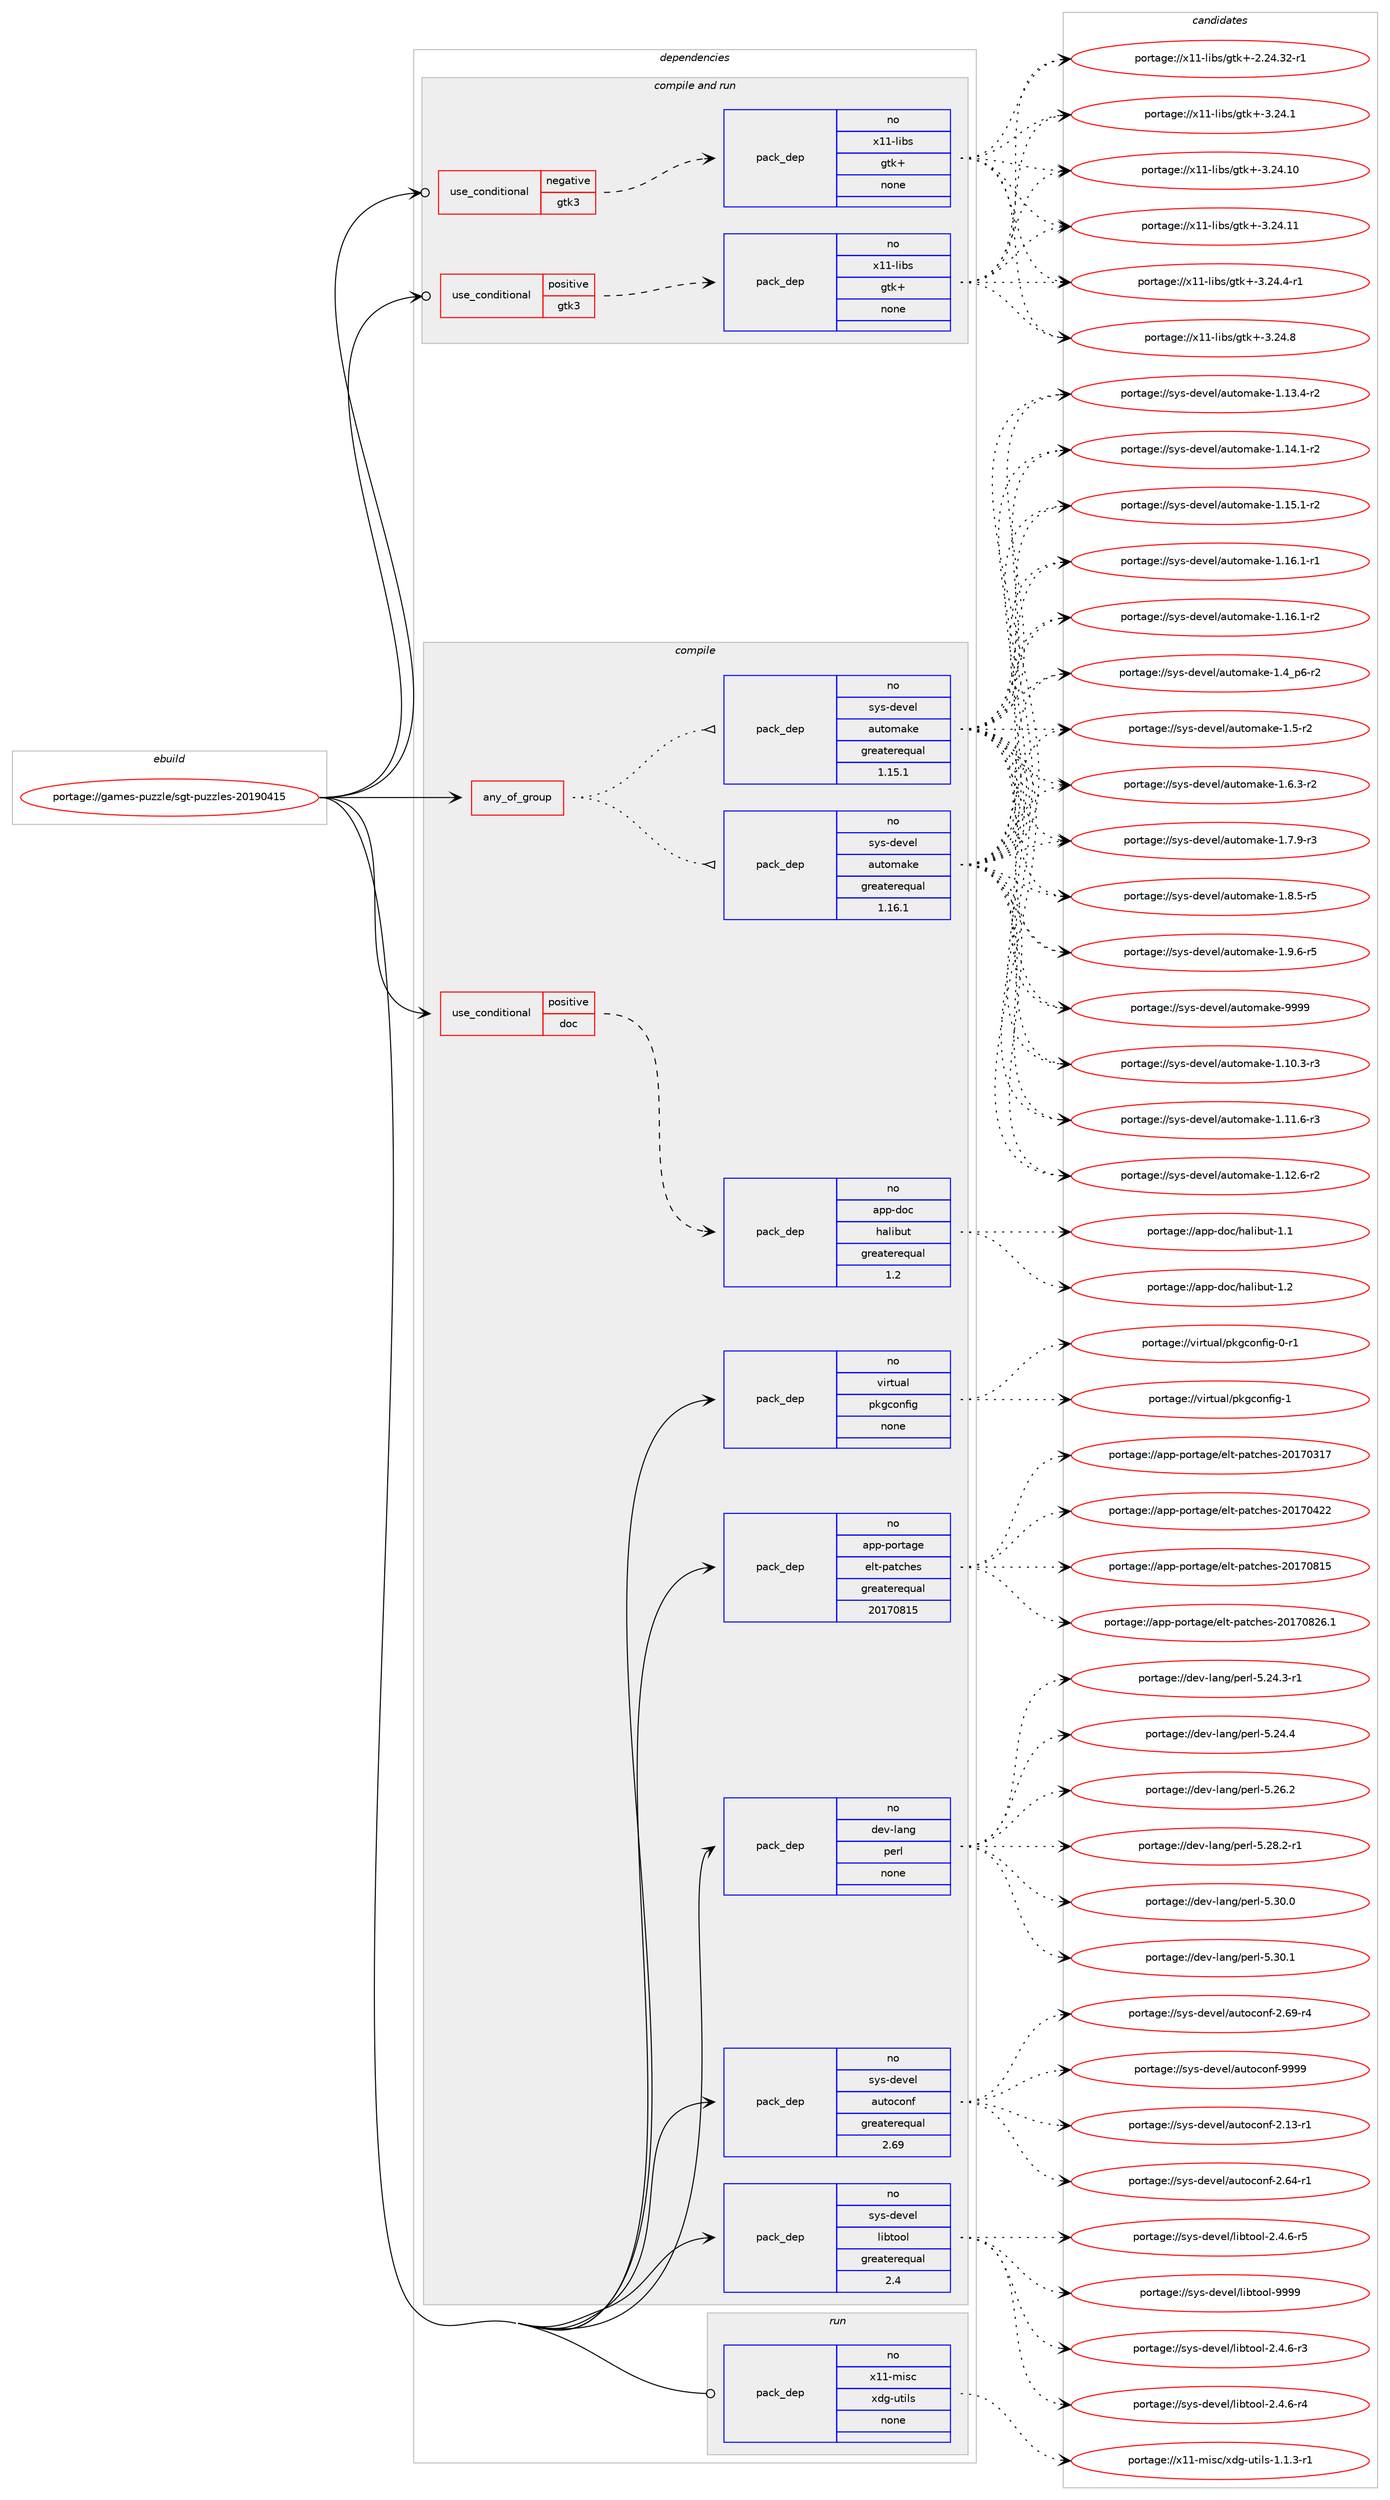digraph prolog {

# *************
# Graph options
# *************

newrank=true;
concentrate=true;
compound=true;
graph [rankdir=LR,fontname=Helvetica,fontsize=10,ranksep=1.5];#, ranksep=2.5, nodesep=0.2];
edge  [arrowhead=vee];
node  [fontname=Helvetica,fontsize=10];

# **********
# The ebuild
# **********

subgraph cluster_leftcol {
color=gray;
rank=same;
label=<<i>ebuild</i>>;
id [label="portage://games-puzzle/sgt-puzzles-20190415", color=red, width=4, href="../games-puzzle/sgt-puzzles-20190415.svg"];
}

# ****************
# The dependencies
# ****************

subgraph cluster_midcol {
color=gray;
label=<<i>dependencies</i>>;
subgraph cluster_compile {
fillcolor="#eeeeee";
style=filled;
label=<<i>compile</i>>;
subgraph any3933 {
dependency274993 [label=<<TABLE BORDER="0" CELLBORDER="1" CELLSPACING="0" CELLPADDING="4"><TR><TD CELLPADDING="10">any_of_group</TD></TR></TABLE>>, shape=none, color=red];subgraph pack197472 {
dependency274994 [label=<<TABLE BORDER="0" CELLBORDER="1" CELLSPACING="0" CELLPADDING="4" WIDTH="220"><TR><TD ROWSPAN="6" CELLPADDING="30">pack_dep</TD></TR><TR><TD WIDTH="110">no</TD></TR><TR><TD>sys-devel</TD></TR><TR><TD>automake</TD></TR><TR><TD>greaterequal</TD></TR><TR><TD>1.16.1</TD></TR></TABLE>>, shape=none, color=blue];
}
dependency274993:e -> dependency274994:w [weight=20,style="dotted",arrowhead="oinv"];
subgraph pack197473 {
dependency274995 [label=<<TABLE BORDER="0" CELLBORDER="1" CELLSPACING="0" CELLPADDING="4" WIDTH="220"><TR><TD ROWSPAN="6" CELLPADDING="30">pack_dep</TD></TR><TR><TD WIDTH="110">no</TD></TR><TR><TD>sys-devel</TD></TR><TR><TD>automake</TD></TR><TR><TD>greaterequal</TD></TR><TR><TD>1.15.1</TD></TR></TABLE>>, shape=none, color=blue];
}
dependency274993:e -> dependency274995:w [weight=20,style="dotted",arrowhead="oinv"];
}
id:e -> dependency274993:w [weight=20,style="solid",arrowhead="vee"];
subgraph cond73514 {
dependency274996 [label=<<TABLE BORDER="0" CELLBORDER="1" CELLSPACING="0" CELLPADDING="4"><TR><TD ROWSPAN="3" CELLPADDING="10">use_conditional</TD></TR><TR><TD>positive</TD></TR><TR><TD>doc</TD></TR></TABLE>>, shape=none, color=red];
subgraph pack197474 {
dependency274997 [label=<<TABLE BORDER="0" CELLBORDER="1" CELLSPACING="0" CELLPADDING="4" WIDTH="220"><TR><TD ROWSPAN="6" CELLPADDING="30">pack_dep</TD></TR><TR><TD WIDTH="110">no</TD></TR><TR><TD>app-doc</TD></TR><TR><TD>halibut</TD></TR><TR><TD>greaterequal</TD></TR><TR><TD>1.2</TD></TR></TABLE>>, shape=none, color=blue];
}
dependency274996:e -> dependency274997:w [weight=20,style="dashed",arrowhead="vee"];
}
id:e -> dependency274996:w [weight=20,style="solid",arrowhead="vee"];
subgraph pack197475 {
dependency274998 [label=<<TABLE BORDER="0" CELLBORDER="1" CELLSPACING="0" CELLPADDING="4" WIDTH="220"><TR><TD ROWSPAN="6" CELLPADDING="30">pack_dep</TD></TR><TR><TD WIDTH="110">no</TD></TR><TR><TD>app-portage</TD></TR><TR><TD>elt-patches</TD></TR><TR><TD>greaterequal</TD></TR><TR><TD>20170815</TD></TR></TABLE>>, shape=none, color=blue];
}
id:e -> dependency274998:w [weight=20,style="solid",arrowhead="vee"];
subgraph pack197476 {
dependency274999 [label=<<TABLE BORDER="0" CELLBORDER="1" CELLSPACING="0" CELLPADDING="4" WIDTH="220"><TR><TD ROWSPAN="6" CELLPADDING="30">pack_dep</TD></TR><TR><TD WIDTH="110">no</TD></TR><TR><TD>dev-lang</TD></TR><TR><TD>perl</TD></TR><TR><TD>none</TD></TR><TR><TD></TD></TR></TABLE>>, shape=none, color=blue];
}
id:e -> dependency274999:w [weight=20,style="solid",arrowhead="vee"];
subgraph pack197477 {
dependency275000 [label=<<TABLE BORDER="0" CELLBORDER="1" CELLSPACING="0" CELLPADDING="4" WIDTH="220"><TR><TD ROWSPAN="6" CELLPADDING="30">pack_dep</TD></TR><TR><TD WIDTH="110">no</TD></TR><TR><TD>sys-devel</TD></TR><TR><TD>autoconf</TD></TR><TR><TD>greaterequal</TD></TR><TR><TD>2.69</TD></TR></TABLE>>, shape=none, color=blue];
}
id:e -> dependency275000:w [weight=20,style="solid",arrowhead="vee"];
subgraph pack197478 {
dependency275001 [label=<<TABLE BORDER="0" CELLBORDER="1" CELLSPACING="0" CELLPADDING="4" WIDTH="220"><TR><TD ROWSPAN="6" CELLPADDING="30">pack_dep</TD></TR><TR><TD WIDTH="110">no</TD></TR><TR><TD>sys-devel</TD></TR><TR><TD>libtool</TD></TR><TR><TD>greaterequal</TD></TR><TR><TD>2.4</TD></TR></TABLE>>, shape=none, color=blue];
}
id:e -> dependency275001:w [weight=20,style="solid",arrowhead="vee"];
subgraph pack197479 {
dependency275002 [label=<<TABLE BORDER="0" CELLBORDER="1" CELLSPACING="0" CELLPADDING="4" WIDTH="220"><TR><TD ROWSPAN="6" CELLPADDING="30">pack_dep</TD></TR><TR><TD WIDTH="110">no</TD></TR><TR><TD>virtual</TD></TR><TR><TD>pkgconfig</TD></TR><TR><TD>none</TD></TR><TR><TD></TD></TR></TABLE>>, shape=none, color=blue];
}
id:e -> dependency275002:w [weight=20,style="solid",arrowhead="vee"];
}
subgraph cluster_compileandrun {
fillcolor="#eeeeee";
style=filled;
label=<<i>compile and run</i>>;
subgraph cond73515 {
dependency275003 [label=<<TABLE BORDER="0" CELLBORDER="1" CELLSPACING="0" CELLPADDING="4"><TR><TD ROWSPAN="3" CELLPADDING="10">use_conditional</TD></TR><TR><TD>negative</TD></TR><TR><TD>gtk3</TD></TR></TABLE>>, shape=none, color=red];
subgraph pack197480 {
dependency275004 [label=<<TABLE BORDER="0" CELLBORDER="1" CELLSPACING="0" CELLPADDING="4" WIDTH="220"><TR><TD ROWSPAN="6" CELLPADDING="30">pack_dep</TD></TR><TR><TD WIDTH="110">no</TD></TR><TR><TD>x11-libs</TD></TR><TR><TD>gtk+</TD></TR><TR><TD>none</TD></TR><TR><TD></TD></TR></TABLE>>, shape=none, color=blue];
}
dependency275003:e -> dependency275004:w [weight=20,style="dashed",arrowhead="vee"];
}
id:e -> dependency275003:w [weight=20,style="solid",arrowhead="odotvee"];
subgraph cond73516 {
dependency275005 [label=<<TABLE BORDER="0" CELLBORDER="1" CELLSPACING="0" CELLPADDING="4"><TR><TD ROWSPAN="3" CELLPADDING="10">use_conditional</TD></TR><TR><TD>positive</TD></TR><TR><TD>gtk3</TD></TR></TABLE>>, shape=none, color=red];
subgraph pack197481 {
dependency275006 [label=<<TABLE BORDER="0" CELLBORDER="1" CELLSPACING="0" CELLPADDING="4" WIDTH="220"><TR><TD ROWSPAN="6" CELLPADDING="30">pack_dep</TD></TR><TR><TD WIDTH="110">no</TD></TR><TR><TD>x11-libs</TD></TR><TR><TD>gtk+</TD></TR><TR><TD>none</TD></TR><TR><TD></TD></TR></TABLE>>, shape=none, color=blue];
}
dependency275005:e -> dependency275006:w [weight=20,style="dashed",arrowhead="vee"];
}
id:e -> dependency275005:w [weight=20,style="solid",arrowhead="odotvee"];
}
subgraph cluster_run {
fillcolor="#eeeeee";
style=filled;
label=<<i>run</i>>;
subgraph pack197482 {
dependency275007 [label=<<TABLE BORDER="0" CELLBORDER="1" CELLSPACING="0" CELLPADDING="4" WIDTH="220"><TR><TD ROWSPAN="6" CELLPADDING="30">pack_dep</TD></TR><TR><TD WIDTH="110">no</TD></TR><TR><TD>x11-misc</TD></TR><TR><TD>xdg-utils</TD></TR><TR><TD>none</TD></TR><TR><TD></TD></TR></TABLE>>, shape=none, color=blue];
}
id:e -> dependency275007:w [weight=20,style="solid",arrowhead="odot"];
}
}

# **************
# The candidates
# **************

subgraph cluster_choices {
rank=same;
color=gray;
label=<<i>candidates</i>>;

subgraph choice197472 {
color=black;
nodesep=1;
choiceportage11512111545100101118101108479711711611110997107101454946494846514511451 [label="portage://sys-devel/automake-1.10.3-r3", color=red, width=4,href="../sys-devel/automake-1.10.3-r3.svg"];
choiceportage11512111545100101118101108479711711611110997107101454946494946544511451 [label="portage://sys-devel/automake-1.11.6-r3", color=red, width=4,href="../sys-devel/automake-1.11.6-r3.svg"];
choiceportage11512111545100101118101108479711711611110997107101454946495046544511450 [label="portage://sys-devel/automake-1.12.6-r2", color=red, width=4,href="../sys-devel/automake-1.12.6-r2.svg"];
choiceportage11512111545100101118101108479711711611110997107101454946495146524511450 [label="portage://sys-devel/automake-1.13.4-r2", color=red, width=4,href="../sys-devel/automake-1.13.4-r2.svg"];
choiceportage11512111545100101118101108479711711611110997107101454946495246494511450 [label="portage://sys-devel/automake-1.14.1-r2", color=red, width=4,href="../sys-devel/automake-1.14.1-r2.svg"];
choiceportage11512111545100101118101108479711711611110997107101454946495346494511450 [label="portage://sys-devel/automake-1.15.1-r2", color=red, width=4,href="../sys-devel/automake-1.15.1-r2.svg"];
choiceportage11512111545100101118101108479711711611110997107101454946495446494511449 [label="portage://sys-devel/automake-1.16.1-r1", color=red, width=4,href="../sys-devel/automake-1.16.1-r1.svg"];
choiceportage11512111545100101118101108479711711611110997107101454946495446494511450 [label="portage://sys-devel/automake-1.16.1-r2", color=red, width=4,href="../sys-devel/automake-1.16.1-r2.svg"];
choiceportage115121115451001011181011084797117116111109971071014549465295112544511450 [label="portage://sys-devel/automake-1.4_p6-r2", color=red, width=4,href="../sys-devel/automake-1.4_p6-r2.svg"];
choiceportage11512111545100101118101108479711711611110997107101454946534511450 [label="portage://sys-devel/automake-1.5-r2", color=red, width=4,href="../sys-devel/automake-1.5-r2.svg"];
choiceportage115121115451001011181011084797117116111109971071014549465446514511450 [label="portage://sys-devel/automake-1.6.3-r2", color=red, width=4,href="../sys-devel/automake-1.6.3-r2.svg"];
choiceportage115121115451001011181011084797117116111109971071014549465546574511451 [label="portage://sys-devel/automake-1.7.9-r3", color=red, width=4,href="../sys-devel/automake-1.7.9-r3.svg"];
choiceportage115121115451001011181011084797117116111109971071014549465646534511453 [label="portage://sys-devel/automake-1.8.5-r5", color=red, width=4,href="../sys-devel/automake-1.8.5-r5.svg"];
choiceportage115121115451001011181011084797117116111109971071014549465746544511453 [label="portage://sys-devel/automake-1.9.6-r5", color=red, width=4,href="../sys-devel/automake-1.9.6-r5.svg"];
choiceportage115121115451001011181011084797117116111109971071014557575757 [label="portage://sys-devel/automake-9999", color=red, width=4,href="../sys-devel/automake-9999.svg"];
dependency274994:e -> choiceportage11512111545100101118101108479711711611110997107101454946494846514511451:w [style=dotted,weight="100"];
dependency274994:e -> choiceportage11512111545100101118101108479711711611110997107101454946494946544511451:w [style=dotted,weight="100"];
dependency274994:e -> choiceportage11512111545100101118101108479711711611110997107101454946495046544511450:w [style=dotted,weight="100"];
dependency274994:e -> choiceportage11512111545100101118101108479711711611110997107101454946495146524511450:w [style=dotted,weight="100"];
dependency274994:e -> choiceportage11512111545100101118101108479711711611110997107101454946495246494511450:w [style=dotted,weight="100"];
dependency274994:e -> choiceportage11512111545100101118101108479711711611110997107101454946495346494511450:w [style=dotted,weight="100"];
dependency274994:e -> choiceportage11512111545100101118101108479711711611110997107101454946495446494511449:w [style=dotted,weight="100"];
dependency274994:e -> choiceportage11512111545100101118101108479711711611110997107101454946495446494511450:w [style=dotted,weight="100"];
dependency274994:e -> choiceportage115121115451001011181011084797117116111109971071014549465295112544511450:w [style=dotted,weight="100"];
dependency274994:e -> choiceportage11512111545100101118101108479711711611110997107101454946534511450:w [style=dotted,weight="100"];
dependency274994:e -> choiceportage115121115451001011181011084797117116111109971071014549465446514511450:w [style=dotted,weight="100"];
dependency274994:e -> choiceportage115121115451001011181011084797117116111109971071014549465546574511451:w [style=dotted,weight="100"];
dependency274994:e -> choiceportage115121115451001011181011084797117116111109971071014549465646534511453:w [style=dotted,weight="100"];
dependency274994:e -> choiceportage115121115451001011181011084797117116111109971071014549465746544511453:w [style=dotted,weight="100"];
dependency274994:e -> choiceportage115121115451001011181011084797117116111109971071014557575757:w [style=dotted,weight="100"];
}
subgraph choice197473 {
color=black;
nodesep=1;
choiceportage11512111545100101118101108479711711611110997107101454946494846514511451 [label="portage://sys-devel/automake-1.10.3-r3", color=red, width=4,href="../sys-devel/automake-1.10.3-r3.svg"];
choiceportage11512111545100101118101108479711711611110997107101454946494946544511451 [label="portage://sys-devel/automake-1.11.6-r3", color=red, width=4,href="../sys-devel/automake-1.11.6-r3.svg"];
choiceportage11512111545100101118101108479711711611110997107101454946495046544511450 [label="portage://sys-devel/automake-1.12.6-r2", color=red, width=4,href="../sys-devel/automake-1.12.6-r2.svg"];
choiceportage11512111545100101118101108479711711611110997107101454946495146524511450 [label="portage://sys-devel/automake-1.13.4-r2", color=red, width=4,href="../sys-devel/automake-1.13.4-r2.svg"];
choiceportage11512111545100101118101108479711711611110997107101454946495246494511450 [label="portage://sys-devel/automake-1.14.1-r2", color=red, width=4,href="../sys-devel/automake-1.14.1-r2.svg"];
choiceportage11512111545100101118101108479711711611110997107101454946495346494511450 [label="portage://sys-devel/automake-1.15.1-r2", color=red, width=4,href="../sys-devel/automake-1.15.1-r2.svg"];
choiceportage11512111545100101118101108479711711611110997107101454946495446494511449 [label="portage://sys-devel/automake-1.16.1-r1", color=red, width=4,href="../sys-devel/automake-1.16.1-r1.svg"];
choiceportage11512111545100101118101108479711711611110997107101454946495446494511450 [label="portage://sys-devel/automake-1.16.1-r2", color=red, width=4,href="../sys-devel/automake-1.16.1-r2.svg"];
choiceportage115121115451001011181011084797117116111109971071014549465295112544511450 [label="portage://sys-devel/automake-1.4_p6-r2", color=red, width=4,href="../sys-devel/automake-1.4_p6-r2.svg"];
choiceportage11512111545100101118101108479711711611110997107101454946534511450 [label="portage://sys-devel/automake-1.5-r2", color=red, width=4,href="../sys-devel/automake-1.5-r2.svg"];
choiceportage115121115451001011181011084797117116111109971071014549465446514511450 [label="portage://sys-devel/automake-1.6.3-r2", color=red, width=4,href="../sys-devel/automake-1.6.3-r2.svg"];
choiceportage115121115451001011181011084797117116111109971071014549465546574511451 [label="portage://sys-devel/automake-1.7.9-r3", color=red, width=4,href="../sys-devel/automake-1.7.9-r3.svg"];
choiceportage115121115451001011181011084797117116111109971071014549465646534511453 [label="portage://sys-devel/automake-1.8.5-r5", color=red, width=4,href="../sys-devel/automake-1.8.5-r5.svg"];
choiceportage115121115451001011181011084797117116111109971071014549465746544511453 [label="portage://sys-devel/automake-1.9.6-r5", color=red, width=4,href="../sys-devel/automake-1.9.6-r5.svg"];
choiceportage115121115451001011181011084797117116111109971071014557575757 [label="portage://sys-devel/automake-9999", color=red, width=4,href="../sys-devel/automake-9999.svg"];
dependency274995:e -> choiceportage11512111545100101118101108479711711611110997107101454946494846514511451:w [style=dotted,weight="100"];
dependency274995:e -> choiceportage11512111545100101118101108479711711611110997107101454946494946544511451:w [style=dotted,weight="100"];
dependency274995:e -> choiceportage11512111545100101118101108479711711611110997107101454946495046544511450:w [style=dotted,weight="100"];
dependency274995:e -> choiceportage11512111545100101118101108479711711611110997107101454946495146524511450:w [style=dotted,weight="100"];
dependency274995:e -> choiceportage11512111545100101118101108479711711611110997107101454946495246494511450:w [style=dotted,weight="100"];
dependency274995:e -> choiceportage11512111545100101118101108479711711611110997107101454946495346494511450:w [style=dotted,weight="100"];
dependency274995:e -> choiceportage11512111545100101118101108479711711611110997107101454946495446494511449:w [style=dotted,weight="100"];
dependency274995:e -> choiceportage11512111545100101118101108479711711611110997107101454946495446494511450:w [style=dotted,weight="100"];
dependency274995:e -> choiceportage115121115451001011181011084797117116111109971071014549465295112544511450:w [style=dotted,weight="100"];
dependency274995:e -> choiceportage11512111545100101118101108479711711611110997107101454946534511450:w [style=dotted,weight="100"];
dependency274995:e -> choiceportage115121115451001011181011084797117116111109971071014549465446514511450:w [style=dotted,weight="100"];
dependency274995:e -> choiceportage115121115451001011181011084797117116111109971071014549465546574511451:w [style=dotted,weight="100"];
dependency274995:e -> choiceportage115121115451001011181011084797117116111109971071014549465646534511453:w [style=dotted,weight="100"];
dependency274995:e -> choiceportage115121115451001011181011084797117116111109971071014549465746544511453:w [style=dotted,weight="100"];
dependency274995:e -> choiceportage115121115451001011181011084797117116111109971071014557575757:w [style=dotted,weight="100"];
}
subgraph choice197474 {
color=black;
nodesep=1;
choiceportage97112112451001119947104971081059811711645494649 [label="portage://app-doc/halibut-1.1", color=red, width=4,href="../app-doc/halibut-1.1.svg"];
choiceportage97112112451001119947104971081059811711645494650 [label="portage://app-doc/halibut-1.2", color=red, width=4,href="../app-doc/halibut-1.2.svg"];
dependency274997:e -> choiceportage97112112451001119947104971081059811711645494649:w [style=dotted,weight="100"];
dependency274997:e -> choiceportage97112112451001119947104971081059811711645494650:w [style=dotted,weight="100"];
}
subgraph choice197475 {
color=black;
nodesep=1;
choiceportage97112112451121111141169710310147101108116451129711699104101115455048495548514955 [label="portage://app-portage/elt-patches-20170317", color=red, width=4,href="../app-portage/elt-patches-20170317.svg"];
choiceportage97112112451121111141169710310147101108116451129711699104101115455048495548525050 [label="portage://app-portage/elt-patches-20170422", color=red, width=4,href="../app-portage/elt-patches-20170422.svg"];
choiceportage97112112451121111141169710310147101108116451129711699104101115455048495548564953 [label="portage://app-portage/elt-patches-20170815", color=red, width=4,href="../app-portage/elt-patches-20170815.svg"];
choiceportage971121124511211111411697103101471011081164511297116991041011154550484955485650544649 [label="portage://app-portage/elt-patches-20170826.1", color=red, width=4,href="../app-portage/elt-patches-20170826.1.svg"];
dependency274998:e -> choiceportage97112112451121111141169710310147101108116451129711699104101115455048495548514955:w [style=dotted,weight="100"];
dependency274998:e -> choiceportage97112112451121111141169710310147101108116451129711699104101115455048495548525050:w [style=dotted,weight="100"];
dependency274998:e -> choiceportage97112112451121111141169710310147101108116451129711699104101115455048495548564953:w [style=dotted,weight="100"];
dependency274998:e -> choiceportage971121124511211111411697103101471011081164511297116991041011154550484955485650544649:w [style=dotted,weight="100"];
}
subgraph choice197476 {
color=black;
nodesep=1;
choiceportage100101118451089711010347112101114108455346505246514511449 [label="portage://dev-lang/perl-5.24.3-r1", color=red, width=4,href="../dev-lang/perl-5.24.3-r1.svg"];
choiceportage10010111845108971101034711210111410845534650524652 [label="portage://dev-lang/perl-5.24.4", color=red, width=4,href="../dev-lang/perl-5.24.4.svg"];
choiceportage10010111845108971101034711210111410845534650544650 [label="portage://dev-lang/perl-5.26.2", color=red, width=4,href="../dev-lang/perl-5.26.2.svg"];
choiceportage100101118451089711010347112101114108455346505646504511449 [label="portage://dev-lang/perl-5.28.2-r1", color=red, width=4,href="../dev-lang/perl-5.28.2-r1.svg"];
choiceportage10010111845108971101034711210111410845534651484648 [label="portage://dev-lang/perl-5.30.0", color=red, width=4,href="../dev-lang/perl-5.30.0.svg"];
choiceportage10010111845108971101034711210111410845534651484649 [label="portage://dev-lang/perl-5.30.1", color=red, width=4,href="../dev-lang/perl-5.30.1.svg"];
dependency274999:e -> choiceportage100101118451089711010347112101114108455346505246514511449:w [style=dotted,weight="100"];
dependency274999:e -> choiceportage10010111845108971101034711210111410845534650524652:w [style=dotted,weight="100"];
dependency274999:e -> choiceportage10010111845108971101034711210111410845534650544650:w [style=dotted,weight="100"];
dependency274999:e -> choiceportage100101118451089711010347112101114108455346505646504511449:w [style=dotted,weight="100"];
dependency274999:e -> choiceportage10010111845108971101034711210111410845534651484648:w [style=dotted,weight="100"];
dependency274999:e -> choiceportage10010111845108971101034711210111410845534651484649:w [style=dotted,weight="100"];
}
subgraph choice197477 {
color=black;
nodesep=1;
choiceportage1151211154510010111810110847971171161119911111010245504649514511449 [label="portage://sys-devel/autoconf-2.13-r1", color=red, width=4,href="../sys-devel/autoconf-2.13-r1.svg"];
choiceportage1151211154510010111810110847971171161119911111010245504654524511449 [label="portage://sys-devel/autoconf-2.64-r1", color=red, width=4,href="../sys-devel/autoconf-2.64-r1.svg"];
choiceportage1151211154510010111810110847971171161119911111010245504654574511452 [label="portage://sys-devel/autoconf-2.69-r4", color=red, width=4,href="../sys-devel/autoconf-2.69-r4.svg"];
choiceportage115121115451001011181011084797117116111991111101024557575757 [label="portage://sys-devel/autoconf-9999", color=red, width=4,href="../sys-devel/autoconf-9999.svg"];
dependency275000:e -> choiceportage1151211154510010111810110847971171161119911111010245504649514511449:w [style=dotted,weight="100"];
dependency275000:e -> choiceportage1151211154510010111810110847971171161119911111010245504654524511449:w [style=dotted,weight="100"];
dependency275000:e -> choiceportage1151211154510010111810110847971171161119911111010245504654574511452:w [style=dotted,weight="100"];
dependency275000:e -> choiceportage115121115451001011181011084797117116111991111101024557575757:w [style=dotted,weight="100"];
}
subgraph choice197478 {
color=black;
nodesep=1;
choiceportage1151211154510010111810110847108105981161111111084550465246544511451 [label="portage://sys-devel/libtool-2.4.6-r3", color=red, width=4,href="../sys-devel/libtool-2.4.6-r3.svg"];
choiceportage1151211154510010111810110847108105981161111111084550465246544511452 [label="portage://sys-devel/libtool-2.4.6-r4", color=red, width=4,href="../sys-devel/libtool-2.4.6-r4.svg"];
choiceportage1151211154510010111810110847108105981161111111084550465246544511453 [label="portage://sys-devel/libtool-2.4.6-r5", color=red, width=4,href="../sys-devel/libtool-2.4.6-r5.svg"];
choiceportage1151211154510010111810110847108105981161111111084557575757 [label="portage://sys-devel/libtool-9999", color=red, width=4,href="../sys-devel/libtool-9999.svg"];
dependency275001:e -> choiceportage1151211154510010111810110847108105981161111111084550465246544511451:w [style=dotted,weight="100"];
dependency275001:e -> choiceportage1151211154510010111810110847108105981161111111084550465246544511452:w [style=dotted,weight="100"];
dependency275001:e -> choiceportage1151211154510010111810110847108105981161111111084550465246544511453:w [style=dotted,weight="100"];
dependency275001:e -> choiceportage1151211154510010111810110847108105981161111111084557575757:w [style=dotted,weight="100"];
}
subgraph choice197479 {
color=black;
nodesep=1;
choiceportage11810511411611797108471121071039911111010210510345484511449 [label="portage://virtual/pkgconfig-0-r1", color=red, width=4,href="../virtual/pkgconfig-0-r1.svg"];
choiceportage1181051141161179710847112107103991111101021051034549 [label="portage://virtual/pkgconfig-1", color=red, width=4,href="../virtual/pkgconfig-1.svg"];
dependency275002:e -> choiceportage11810511411611797108471121071039911111010210510345484511449:w [style=dotted,weight="100"];
dependency275002:e -> choiceportage1181051141161179710847112107103991111101021051034549:w [style=dotted,weight="100"];
}
subgraph choice197480 {
color=black;
nodesep=1;
choiceportage12049494510810598115471031161074345504650524651504511449 [label="portage://x11-libs/gtk+-2.24.32-r1", color=red, width=4,href="../x11-libs/gtk+-2.24.32-r1.svg"];
choiceportage12049494510810598115471031161074345514650524649 [label="portage://x11-libs/gtk+-3.24.1", color=red, width=4,href="../x11-libs/gtk+-3.24.1.svg"];
choiceportage1204949451081059811547103116107434551465052464948 [label="portage://x11-libs/gtk+-3.24.10", color=red, width=4,href="../x11-libs/gtk+-3.24.10.svg"];
choiceportage1204949451081059811547103116107434551465052464949 [label="portage://x11-libs/gtk+-3.24.11", color=red, width=4,href="../x11-libs/gtk+-3.24.11.svg"];
choiceportage120494945108105981154710311610743455146505246524511449 [label="portage://x11-libs/gtk+-3.24.4-r1", color=red, width=4,href="../x11-libs/gtk+-3.24.4-r1.svg"];
choiceportage12049494510810598115471031161074345514650524656 [label="portage://x11-libs/gtk+-3.24.8", color=red, width=4,href="../x11-libs/gtk+-3.24.8.svg"];
dependency275004:e -> choiceportage12049494510810598115471031161074345504650524651504511449:w [style=dotted,weight="100"];
dependency275004:e -> choiceportage12049494510810598115471031161074345514650524649:w [style=dotted,weight="100"];
dependency275004:e -> choiceportage1204949451081059811547103116107434551465052464948:w [style=dotted,weight="100"];
dependency275004:e -> choiceportage1204949451081059811547103116107434551465052464949:w [style=dotted,weight="100"];
dependency275004:e -> choiceportage120494945108105981154710311610743455146505246524511449:w [style=dotted,weight="100"];
dependency275004:e -> choiceportage12049494510810598115471031161074345514650524656:w [style=dotted,weight="100"];
}
subgraph choice197481 {
color=black;
nodesep=1;
choiceportage12049494510810598115471031161074345504650524651504511449 [label="portage://x11-libs/gtk+-2.24.32-r1", color=red, width=4,href="../x11-libs/gtk+-2.24.32-r1.svg"];
choiceportage12049494510810598115471031161074345514650524649 [label="portage://x11-libs/gtk+-3.24.1", color=red, width=4,href="../x11-libs/gtk+-3.24.1.svg"];
choiceportage1204949451081059811547103116107434551465052464948 [label="portage://x11-libs/gtk+-3.24.10", color=red, width=4,href="../x11-libs/gtk+-3.24.10.svg"];
choiceportage1204949451081059811547103116107434551465052464949 [label="portage://x11-libs/gtk+-3.24.11", color=red, width=4,href="../x11-libs/gtk+-3.24.11.svg"];
choiceportage120494945108105981154710311610743455146505246524511449 [label="portage://x11-libs/gtk+-3.24.4-r1", color=red, width=4,href="../x11-libs/gtk+-3.24.4-r1.svg"];
choiceportage12049494510810598115471031161074345514650524656 [label="portage://x11-libs/gtk+-3.24.8", color=red, width=4,href="../x11-libs/gtk+-3.24.8.svg"];
dependency275006:e -> choiceportage12049494510810598115471031161074345504650524651504511449:w [style=dotted,weight="100"];
dependency275006:e -> choiceportage12049494510810598115471031161074345514650524649:w [style=dotted,weight="100"];
dependency275006:e -> choiceportage1204949451081059811547103116107434551465052464948:w [style=dotted,weight="100"];
dependency275006:e -> choiceportage1204949451081059811547103116107434551465052464949:w [style=dotted,weight="100"];
dependency275006:e -> choiceportage120494945108105981154710311610743455146505246524511449:w [style=dotted,weight="100"];
dependency275006:e -> choiceportage12049494510810598115471031161074345514650524656:w [style=dotted,weight="100"];
}
subgraph choice197482 {
color=black;
nodesep=1;
choiceportage1204949451091051159947120100103451171161051081154549464946514511449 [label="portage://x11-misc/xdg-utils-1.1.3-r1", color=red, width=4,href="../x11-misc/xdg-utils-1.1.3-r1.svg"];
dependency275007:e -> choiceportage1204949451091051159947120100103451171161051081154549464946514511449:w [style=dotted,weight="100"];
}
}

}
